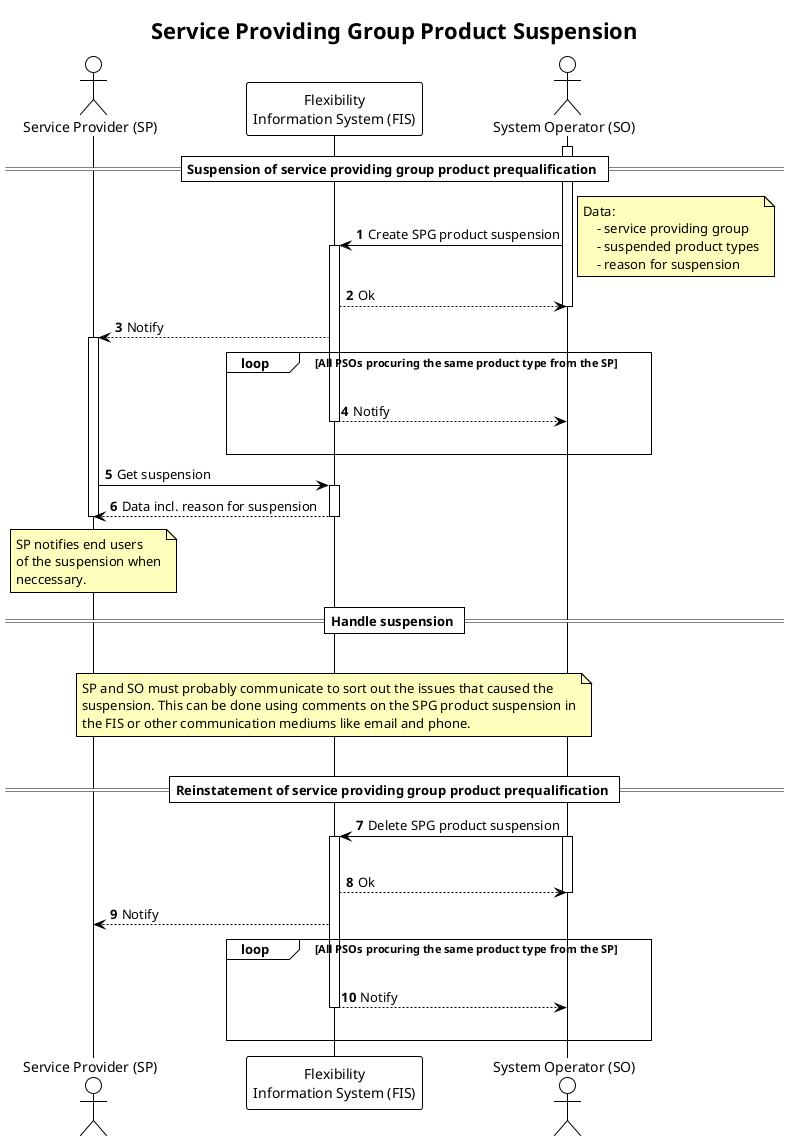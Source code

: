 @startuml service_providing_group_product_suspension

!theme plain

title Service Providing Group Product Suspension

autonumber
skinparam note {
    BackgroundColor #FFFFBD
}

actor "Service Provider (SP)" as SP
participant "Flexibility\nInformation System (FIS)" as FIS
actor "System Operator (SO)" as SO

== Suspension of service providing group product prequalification ==

activate SO
SO -> FIS: Create SPG product suspension

note right
    Data:
        - service providing group
        - suspended product types
        - reason for suspension
end note

activate FIS

FIS --> SO: Ok
deactivate SO
FIS --> SP: Notify
activate SP
loop All PSOs procuring the same product type from the SP
    |||
    FIS --> SO: Notify
    deactivate FIS
    |||
end

SP -> FIS: Get suspension
activate FIS
FIS --> SP: Data incl. reason for suspension
deactivate FIS

note over SP
    SP notifies end users
    of the suspension when
    neccessary.
end note


== Handle suspension ==
|||
note over FIS
    SP and SO must probably communicate to sort out the issues that caused the
    suspension. This can be done using comments on the SPG product suspension in
    the FIS or other communication mediums like email and phone.
end note
|||
deactivate SP
== Reinstatement of service providing group product prequalification ==

SO -> FIS: Delete SPG product suspension
activate SO
|||
activate FIS
FIS --> SO: Ok
deactivate SO
FIS --> SP: Notify

loop All PSOs procuring the same product type from the SP
    |||
    FIS --> SO: Notify
    deactivate FIS
    |||
end

@enduml
